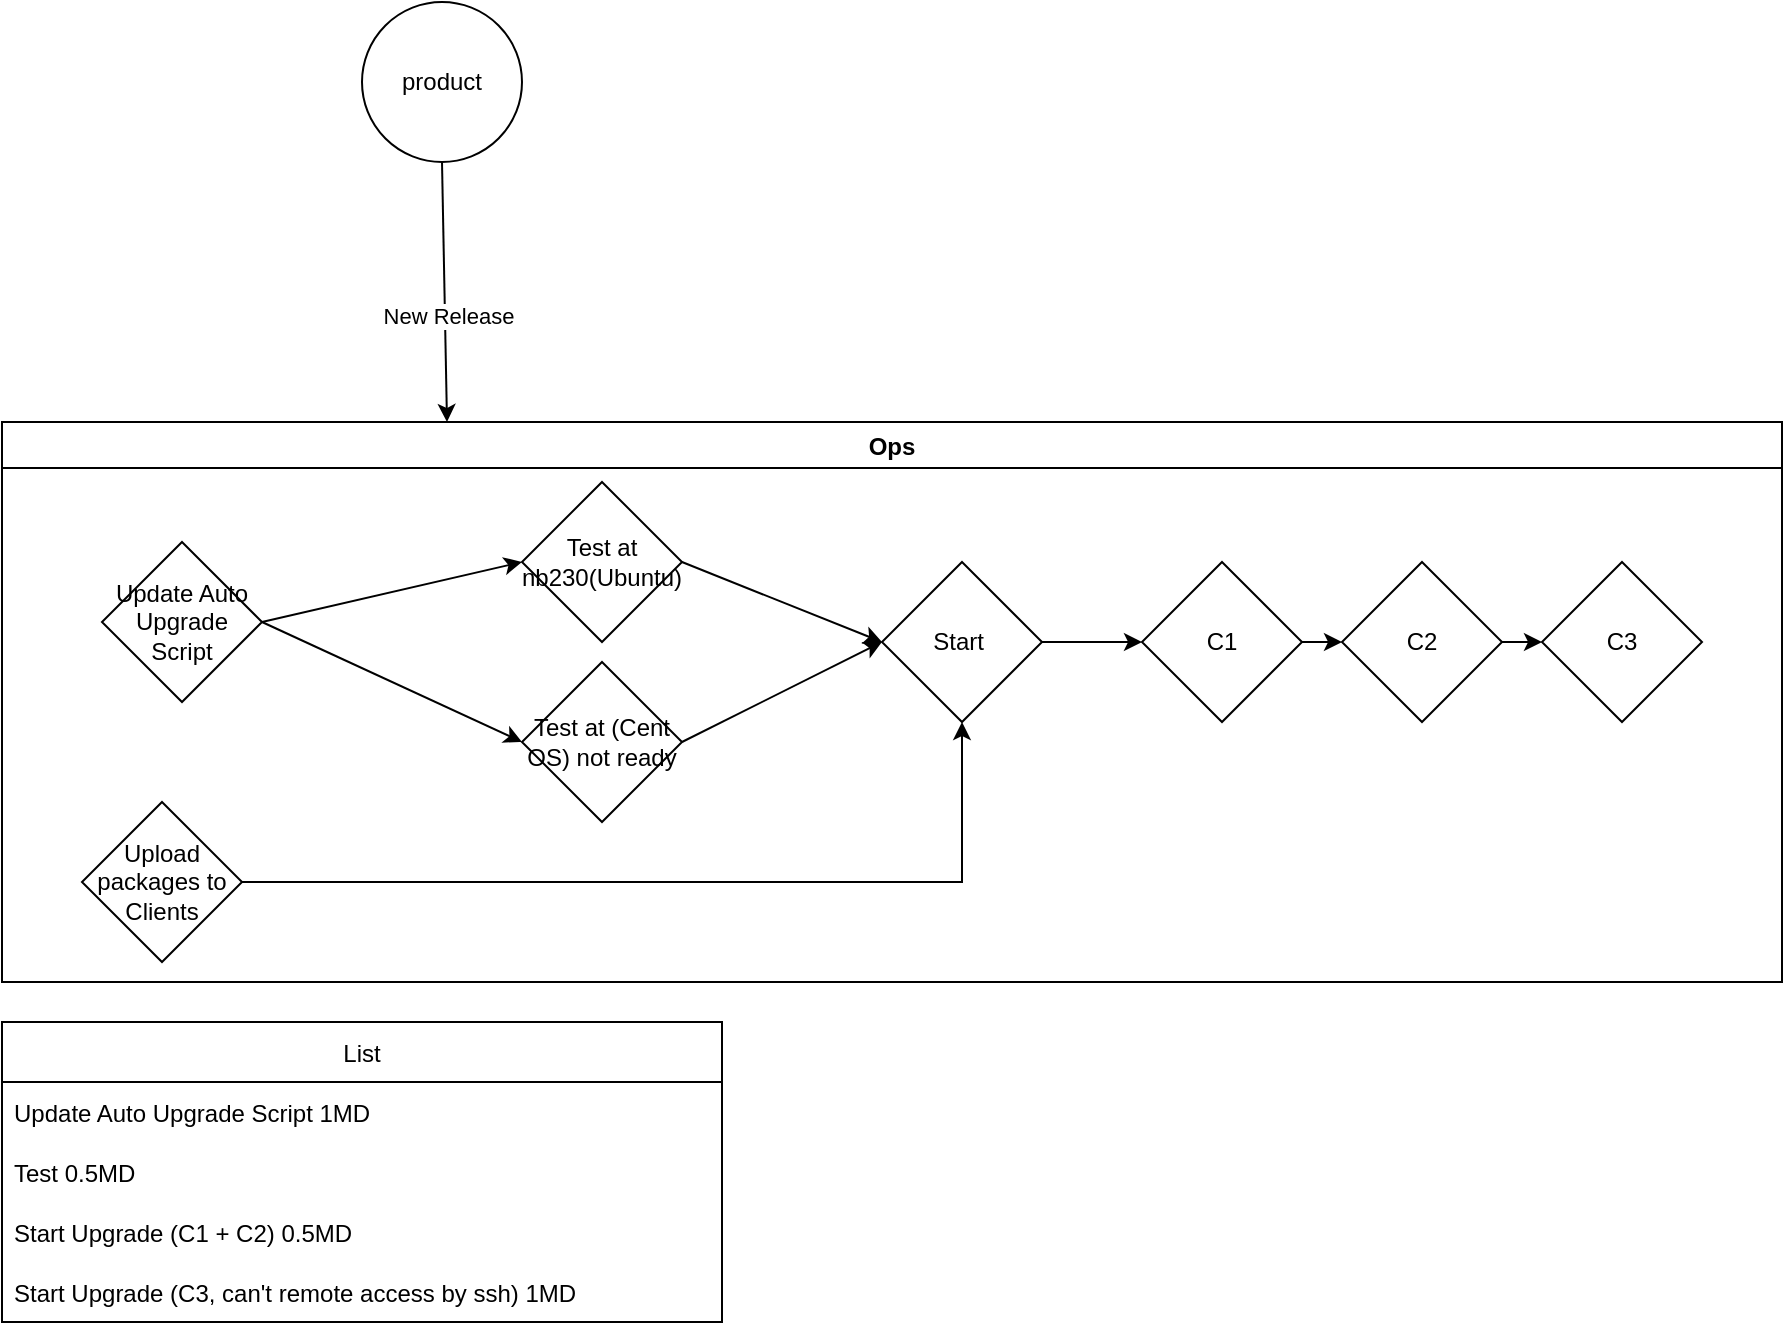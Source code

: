 <mxfile version="15.5.9" type="github">
  <diagram id="WMZ49jixNT1sI_v1qL2q" name="Page-1">
    <mxGraphModel dx="1550" dy="832" grid="1" gridSize="10" guides="1" tooltips="1" connect="1" arrows="1" fold="1" page="1" pageScale="1" pageWidth="850" pageHeight="1100" math="0" shadow="0">
      <root>
        <mxCell id="0" />
        <mxCell id="1" parent="0" />
        <mxCell id="ybdO_HFeEsixN0G0Ifar-1" value="product" style="ellipse;whiteSpace=wrap;html=1;aspect=fixed;" vertex="1" parent="1">
          <mxGeometry x="220" y="40" width="80" height="80" as="geometry" />
        </mxCell>
        <mxCell id="ybdO_HFeEsixN0G0Ifar-2" value="" style="endArrow=classic;html=1;rounded=0;exitX=0.5;exitY=1;exitDx=0;exitDy=0;entryX=0.25;entryY=0;entryDx=0;entryDy=0;" edge="1" parent="1" source="ybdO_HFeEsixN0G0Ifar-1" target="ybdO_HFeEsixN0G0Ifar-4">
          <mxGeometry width="50" height="50" relative="1" as="geometry">
            <mxPoint x="100" y="100" as="sourcePoint" />
            <mxPoint x="120" y="250" as="targetPoint" />
          </mxGeometry>
        </mxCell>
        <mxCell id="ybdO_HFeEsixN0G0Ifar-3" value="New Release" style="edgeLabel;html=1;align=center;verticalAlign=middle;resizable=0;points=[];" vertex="1" connectable="0" parent="ybdO_HFeEsixN0G0Ifar-2">
          <mxGeometry x="0.177" y="1" relative="1" as="geometry">
            <mxPoint as="offset" />
          </mxGeometry>
        </mxCell>
        <mxCell id="ybdO_HFeEsixN0G0Ifar-4" value="Ops" style="swimlane;" vertex="1" parent="1">
          <mxGeometry x="40" y="250" width="890" height="280" as="geometry" />
        </mxCell>
        <mxCell id="ybdO_HFeEsixN0G0Ifar-5" value="Update Auto Upgrade Script" style="rhombus;whiteSpace=wrap;html=1;" vertex="1" parent="ybdO_HFeEsixN0G0Ifar-4">
          <mxGeometry x="50" y="60" width="80" height="80" as="geometry" />
        </mxCell>
        <mxCell id="ybdO_HFeEsixN0G0Ifar-6" value="" style="endArrow=classic;html=1;rounded=0;exitX=1;exitY=0.5;exitDx=0;exitDy=0;entryX=0;entryY=0.5;entryDx=0;entryDy=0;" edge="1" parent="ybdO_HFeEsixN0G0Ifar-4" source="ybdO_HFeEsixN0G0Ifar-5" target="ybdO_HFeEsixN0G0Ifar-8">
          <mxGeometry width="50" height="50" relative="1" as="geometry">
            <mxPoint x="60" y="210" as="sourcePoint" />
            <mxPoint x="290" y="100" as="targetPoint" />
          </mxGeometry>
        </mxCell>
        <mxCell id="ybdO_HFeEsixN0G0Ifar-8" value="Test at nb230(Ubuntu)" style="rhombus;whiteSpace=wrap;html=1;" vertex="1" parent="ybdO_HFeEsixN0G0Ifar-4">
          <mxGeometry x="260" y="30" width="80" height="80" as="geometry" />
        </mxCell>
        <mxCell id="ybdO_HFeEsixN0G0Ifar-10" value="Test at (Cent OS) not ready" style="rhombus;whiteSpace=wrap;html=1;" vertex="1" parent="ybdO_HFeEsixN0G0Ifar-4">
          <mxGeometry x="260" y="120" width="80" height="80" as="geometry" />
        </mxCell>
        <mxCell id="ybdO_HFeEsixN0G0Ifar-9" value="" style="endArrow=classic;html=1;rounded=0;exitX=1;exitY=0.5;exitDx=0;exitDy=0;entryX=0;entryY=0.5;entryDx=0;entryDy=0;" edge="1" parent="ybdO_HFeEsixN0G0Ifar-4" source="ybdO_HFeEsixN0G0Ifar-5" target="ybdO_HFeEsixN0G0Ifar-10">
          <mxGeometry width="50" height="50" relative="1" as="geometry">
            <mxPoint x="60" y="210" as="sourcePoint" />
            <mxPoint x="270" y="160" as="targetPoint" />
          </mxGeometry>
        </mxCell>
        <mxCell id="ybdO_HFeEsixN0G0Ifar-12" value="Start&amp;nbsp;" style="rhombus;whiteSpace=wrap;html=1;" vertex="1" parent="ybdO_HFeEsixN0G0Ifar-4">
          <mxGeometry x="440" y="70" width="80" height="80" as="geometry" />
        </mxCell>
        <mxCell id="ybdO_HFeEsixN0G0Ifar-11" value="" style="endArrow=classic;html=1;rounded=0;exitX=1;exitY=0.5;exitDx=0;exitDy=0;entryX=0;entryY=0.5;entryDx=0;entryDy=0;" edge="1" parent="ybdO_HFeEsixN0G0Ifar-4" source="ybdO_HFeEsixN0G0Ifar-10" target="ybdO_HFeEsixN0G0Ifar-12">
          <mxGeometry width="50" height="50" relative="1" as="geometry">
            <mxPoint x="60" y="210" as="sourcePoint" />
            <mxPoint x="420" y="120" as="targetPoint" />
          </mxGeometry>
        </mxCell>
        <mxCell id="ybdO_HFeEsixN0G0Ifar-13" value="" style="endArrow=classic;html=1;rounded=0;exitX=1;exitY=0.5;exitDx=0;exitDy=0;entryX=0;entryY=0.5;entryDx=0;entryDy=0;" edge="1" parent="ybdO_HFeEsixN0G0Ifar-4" source="ybdO_HFeEsixN0G0Ifar-8" target="ybdO_HFeEsixN0G0Ifar-12">
          <mxGeometry width="50" height="50" relative="1" as="geometry">
            <mxPoint x="60" y="210" as="sourcePoint" />
            <mxPoint x="110" y="160" as="targetPoint" />
          </mxGeometry>
        </mxCell>
        <mxCell id="ybdO_HFeEsixN0G0Ifar-15" value="C1" style="rhombus;whiteSpace=wrap;html=1;" vertex="1" parent="ybdO_HFeEsixN0G0Ifar-4">
          <mxGeometry x="570" y="70" width="80" height="80" as="geometry" />
        </mxCell>
        <mxCell id="ybdO_HFeEsixN0G0Ifar-14" value="" style="endArrow=classic;html=1;rounded=0;exitX=1;exitY=0.5;exitDx=0;exitDy=0;entryX=0;entryY=0.5;entryDx=0;entryDy=0;" edge="1" parent="ybdO_HFeEsixN0G0Ifar-4" source="ybdO_HFeEsixN0G0Ifar-12" target="ybdO_HFeEsixN0G0Ifar-15">
          <mxGeometry width="50" height="50" relative="1" as="geometry">
            <mxPoint x="60" y="210" as="sourcePoint" />
            <mxPoint x="600" y="110" as="targetPoint" />
          </mxGeometry>
        </mxCell>
        <mxCell id="ybdO_HFeEsixN0G0Ifar-16" value="C2" style="rhombus;whiteSpace=wrap;html=1;" vertex="1" parent="ybdO_HFeEsixN0G0Ifar-4">
          <mxGeometry x="670" y="70" width="80" height="80" as="geometry" />
        </mxCell>
        <mxCell id="ybdO_HFeEsixN0G0Ifar-17" value="C3" style="rhombus;whiteSpace=wrap;html=1;" vertex="1" parent="ybdO_HFeEsixN0G0Ifar-4">
          <mxGeometry x="770" y="70" width="80" height="80" as="geometry" />
        </mxCell>
        <mxCell id="ybdO_HFeEsixN0G0Ifar-18" value="" style="endArrow=classic;html=1;rounded=0;exitX=1;exitY=0.5;exitDx=0;exitDy=0;entryX=0;entryY=0.5;entryDx=0;entryDy=0;" edge="1" parent="ybdO_HFeEsixN0G0Ifar-4" source="ybdO_HFeEsixN0G0Ifar-15" target="ybdO_HFeEsixN0G0Ifar-16">
          <mxGeometry width="50" height="50" relative="1" as="geometry">
            <mxPoint x="60" y="210" as="sourcePoint" />
            <mxPoint x="110" y="160" as="targetPoint" />
          </mxGeometry>
        </mxCell>
        <mxCell id="ybdO_HFeEsixN0G0Ifar-19" value="" style="endArrow=classic;html=1;rounded=0;exitX=1;exitY=0.5;exitDx=0;exitDy=0;entryX=0;entryY=0.5;entryDx=0;entryDy=0;" edge="1" parent="ybdO_HFeEsixN0G0Ifar-4" source="ybdO_HFeEsixN0G0Ifar-16" target="ybdO_HFeEsixN0G0Ifar-17">
          <mxGeometry width="50" height="50" relative="1" as="geometry">
            <mxPoint x="60" y="210" as="sourcePoint" />
            <mxPoint x="110" y="160" as="targetPoint" />
          </mxGeometry>
        </mxCell>
        <mxCell id="ybdO_HFeEsixN0G0Ifar-25" value="Upload packages to Clients" style="rhombus;whiteSpace=wrap;html=1;" vertex="1" parent="ybdO_HFeEsixN0G0Ifar-4">
          <mxGeometry x="40" y="190" width="80" height="80" as="geometry" />
        </mxCell>
        <mxCell id="ybdO_HFeEsixN0G0Ifar-27" value="" style="endArrow=classic;html=1;rounded=0;exitX=1;exitY=0.5;exitDx=0;exitDy=0;entryX=0.5;entryY=1;entryDx=0;entryDy=0;" edge="1" parent="ybdO_HFeEsixN0G0Ifar-4" source="ybdO_HFeEsixN0G0Ifar-25" target="ybdO_HFeEsixN0G0Ifar-12">
          <mxGeometry width="50" height="50" relative="1" as="geometry">
            <mxPoint x="440" y="160" as="sourcePoint" />
            <mxPoint x="490" y="110" as="targetPoint" />
            <Array as="points">
              <mxPoint x="480" y="230" />
            </Array>
          </mxGeometry>
        </mxCell>
        <mxCell id="ybdO_HFeEsixN0G0Ifar-20" value="List" style="swimlane;fontStyle=0;childLayout=stackLayout;horizontal=1;startSize=30;horizontalStack=0;resizeParent=1;resizeParentMax=0;resizeLast=0;collapsible=1;marginBottom=0;" vertex="1" parent="1">
          <mxGeometry x="40" y="550" width="360" height="150" as="geometry" />
        </mxCell>
        <mxCell id="ybdO_HFeEsixN0G0Ifar-21" value="Update Auto Upgrade Script 1MD" style="text;strokeColor=none;fillColor=none;align=left;verticalAlign=middle;spacingLeft=4;spacingRight=4;overflow=hidden;points=[[0,0.5],[1,0.5]];portConstraint=eastwest;rotatable=0;" vertex="1" parent="ybdO_HFeEsixN0G0Ifar-20">
          <mxGeometry y="30" width="360" height="30" as="geometry" />
        </mxCell>
        <mxCell id="ybdO_HFeEsixN0G0Ifar-22" value="Test 0.5MD" style="text;strokeColor=none;fillColor=none;align=left;verticalAlign=middle;spacingLeft=4;spacingRight=4;overflow=hidden;points=[[0,0.5],[1,0.5]];portConstraint=eastwest;rotatable=0;" vertex="1" parent="ybdO_HFeEsixN0G0Ifar-20">
          <mxGeometry y="60" width="360" height="30" as="geometry" />
        </mxCell>
        <mxCell id="ybdO_HFeEsixN0G0Ifar-23" value="Start Upgrade (C1 + C2) 0.5MD" style="text;strokeColor=none;fillColor=none;align=left;verticalAlign=middle;spacingLeft=4;spacingRight=4;overflow=hidden;points=[[0,0.5],[1,0.5]];portConstraint=eastwest;rotatable=0;" vertex="1" parent="ybdO_HFeEsixN0G0Ifar-20">
          <mxGeometry y="90" width="360" height="30" as="geometry" />
        </mxCell>
        <mxCell id="ybdO_HFeEsixN0G0Ifar-24" value="Start Upgrade (C3, can&#39;t remote access by ssh) 1MD" style="text;strokeColor=none;fillColor=none;align=left;verticalAlign=middle;spacingLeft=4;spacingRight=4;overflow=hidden;points=[[0,0.5],[1,0.5]];portConstraint=eastwest;rotatable=0;" vertex="1" parent="ybdO_HFeEsixN0G0Ifar-20">
          <mxGeometry y="120" width="360" height="30" as="geometry" />
        </mxCell>
      </root>
    </mxGraphModel>
  </diagram>
</mxfile>

